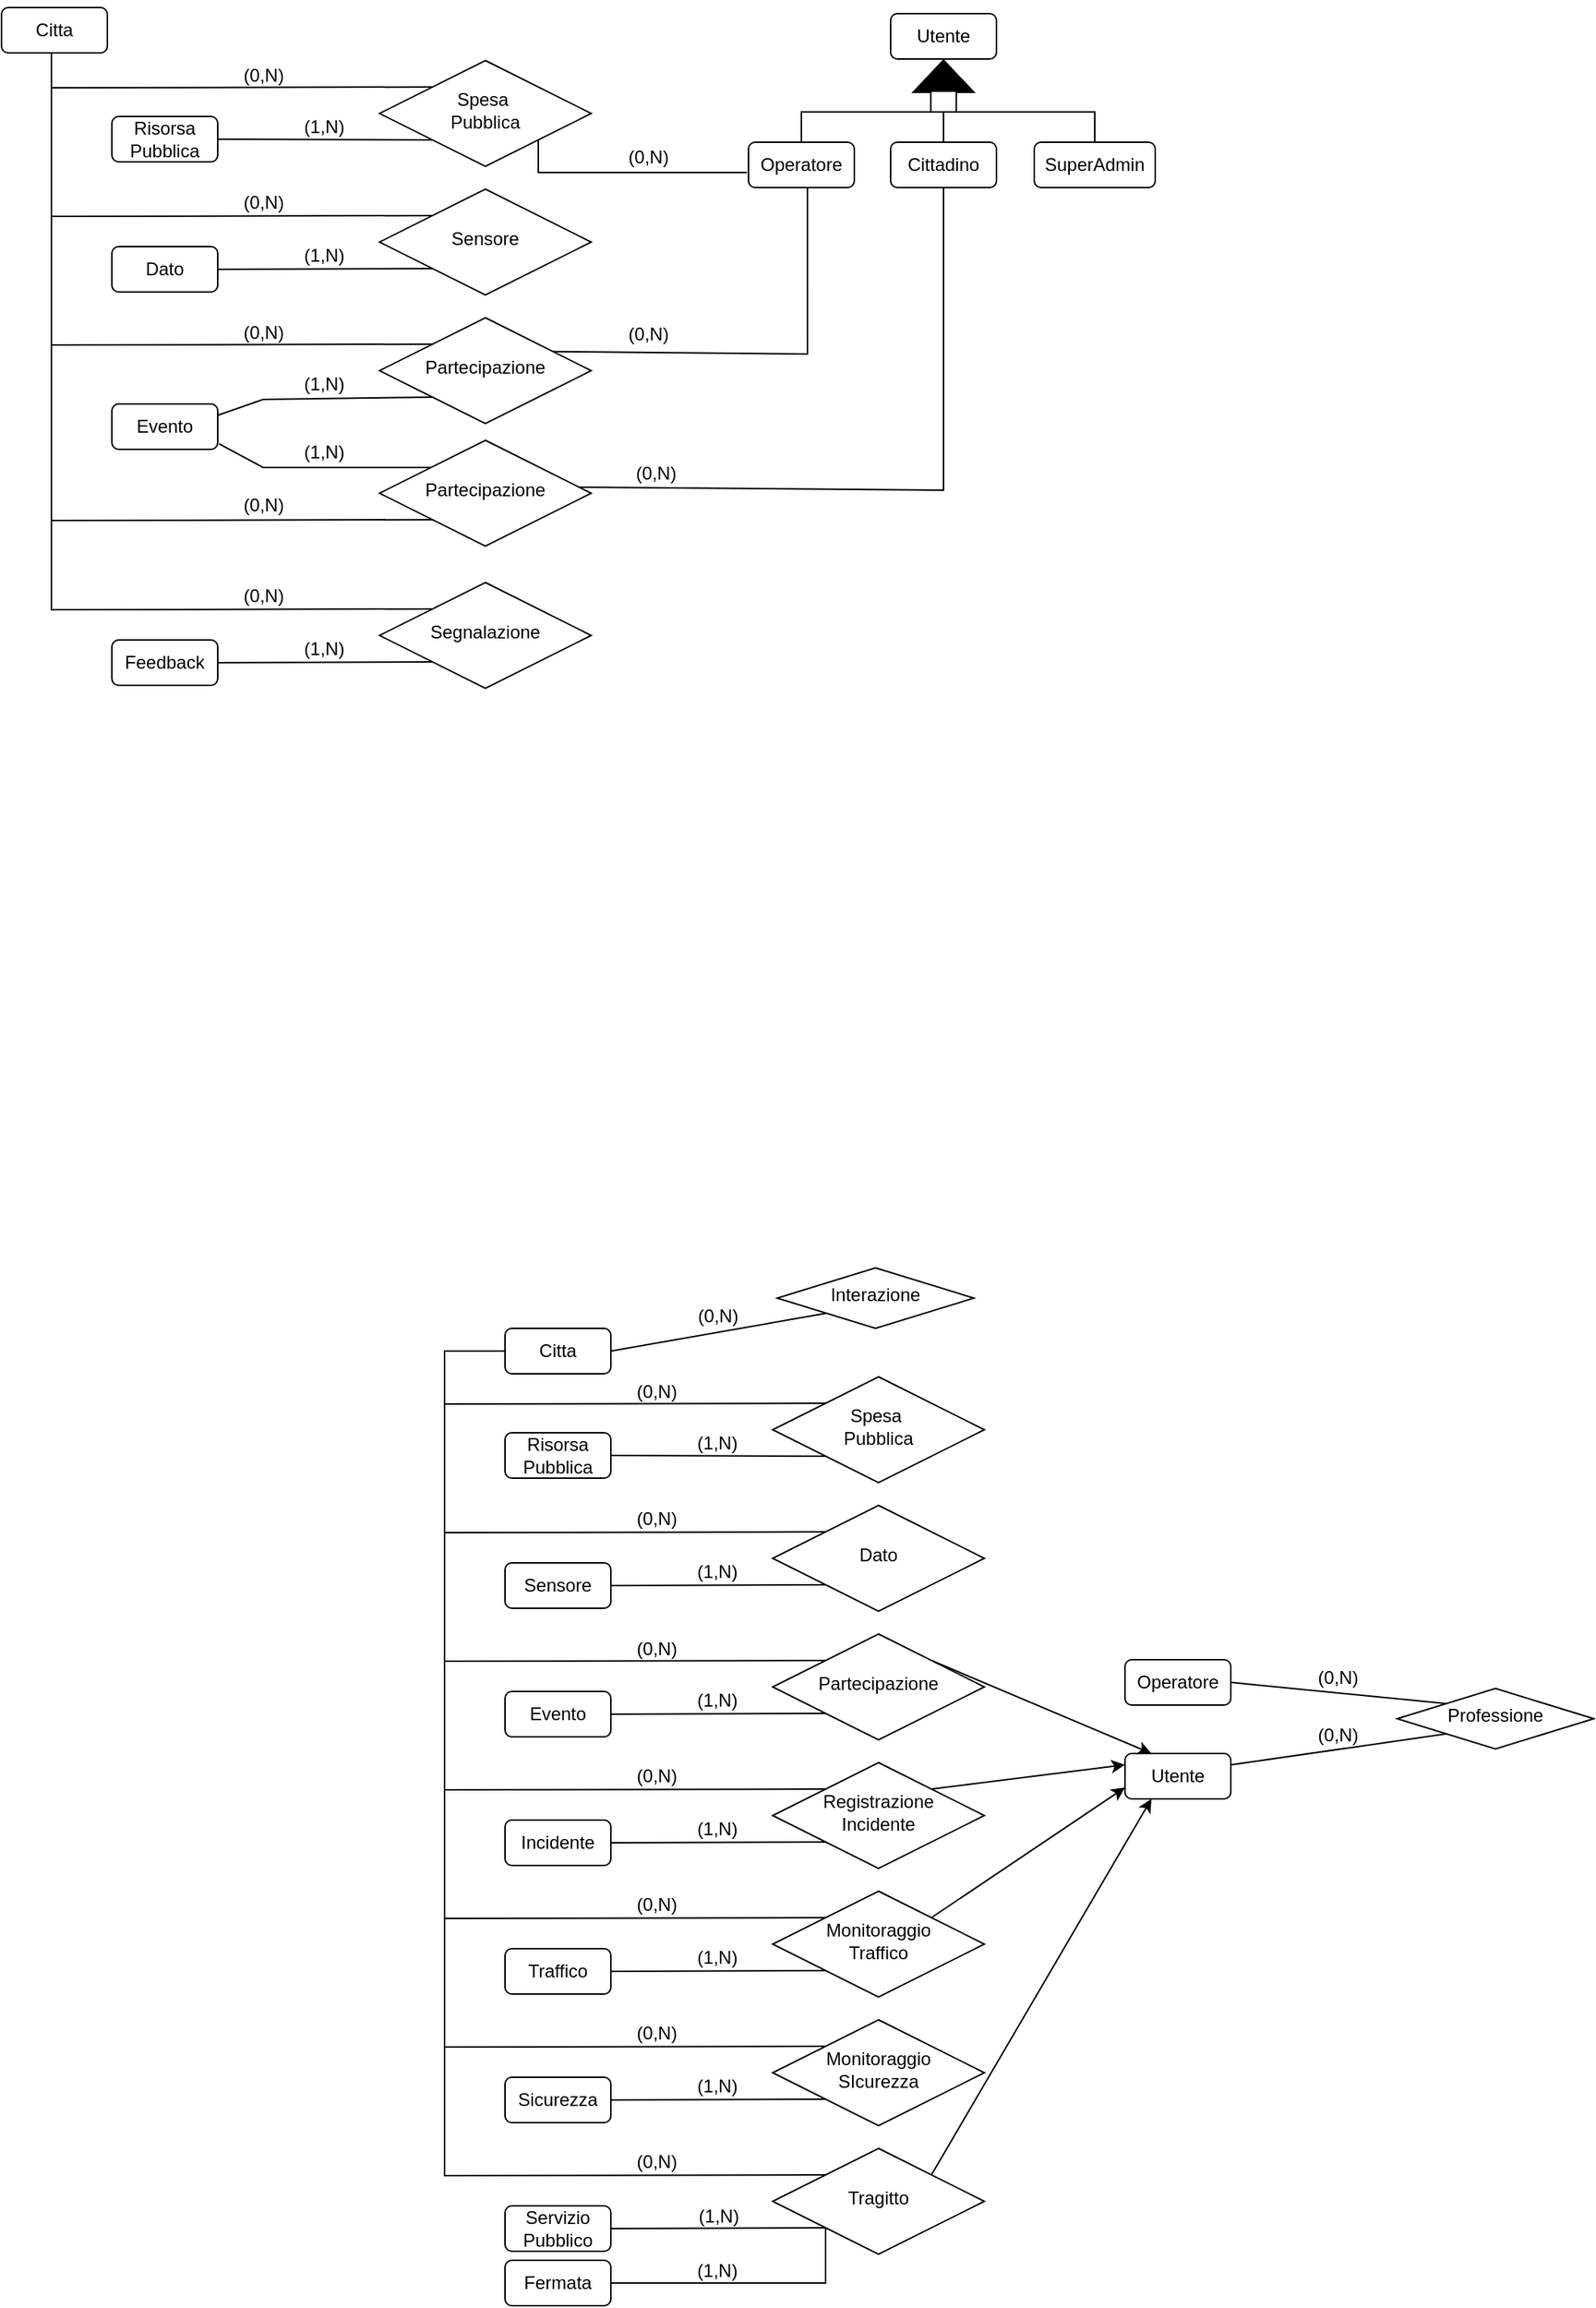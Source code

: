 <mxfile version="24.8.0">
  <diagram name="Page-1" id="e56a1550-8fbb-45ad-956c-1786394a9013">
    <mxGraphModel dx="826" dy="404" grid="1" gridSize="10" guides="1" tooltips="1" connect="1" arrows="1" fold="1" page="1" pageScale="1" pageWidth="1100" pageHeight="850" background="none" math="0" shadow="0">
      <root>
        <mxCell id="0" />
        <mxCell id="1" parent="0" />
        <mxCell id="4" value="Utente" style="rounded=1;whiteSpace=wrap;html=1;fontSize=12;glass=0;strokeWidth=1;shadow=0;" parent="1" vertex="1">
          <mxGeometry x="615" y="155" width="70" height="30" as="geometry" />
        </mxCell>
        <mxCell id="97" style="edgeStyle=none;rounded=0;html=1;entryX=0.812;entryY=0.319;entryDx=0;entryDy=0;endArrow=none;endFill=0;entryPerimeter=0;exitX=0.557;exitY=1;exitDx=0;exitDy=0;exitPerimeter=0;" parent="1" source="8" target="17" edge="1">
          <mxGeometry relative="1" as="geometry">
            <mxPoint x="520" y="376" as="sourcePoint" />
            <mxPoint x="762.5" y="385" as="targetPoint" />
            <Array as="points">
              <mxPoint x="560" y="380" />
            </Array>
          </mxGeometry>
        </mxCell>
        <mxCell id="8" value="Operatore" style="rounded=1;whiteSpace=wrap;html=1;fontSize=12;glass=0;strokeWidth=1;shadow=0;" parent="1" vertex="1">
          <mxGeometry x="521" y="240" width="70" height="30" as="geometry" />
        </mxCell>
        <mxCell id="9" style="edgeStyle=orthogonalEdgeStyle;rounded=0;orthogonalLoop=1;jettySize=auto;html=1;exitX=0.5;exitY=1;exitDx=0;exitDy=0;" parent="1" edge="1">
          <mxGeometry relative="1" as="geometry">
            <mxPoint x="790" y="247" as="sourcePoint" />
            <mxPoint x="790" y="247" as="targetPoint" />
          </mxGeometry>
        </mxCell>
        <mxCell id="12" style="edgeStyle=orthogonalEdgeStyle;rounded=0;orthogonalLoop=1;jettySize=auto;html=1;exitX=0.5;exitY=1;exitDx=0;exitDy=0;" parent="1" edge="1">
          <mxGeometry relative="1" as="geometry">
            <mxPoint x="345" y="154" as="sourcePoint" />
            <mxPoint x="345" y="154" as="targetPoint" />
          </mxGeometry>
        </mxCell>
        <mxCell id="68" value="" style="edgeStyle=none;html=1;exitX=0.5;exitY=1;exitDx=0;exitDy=0;entryX=0;entryY=0;entryDx=0;entryDy=0;endArrow=none;endFill=0;rounded=0;" parent="1" source="13" target="33" edge="1">
          <mxGeometry x="0.252" relative="1" as="geometry">
            <Array as="points">
              <mxPoint x="60" y="170" />
              <mxPoint x="60" y="204" />
            </Array>
            <mxPoint as="offset" />
          </mxGeometry>
        </mxCell>
        <mxCell id="13" value="Citta" style="rounded=1;whiteSpace=wrap;html=1;fontSize=12;glass=0;strokeWidth=1;shadow=0;" parent="1" vertex="1">
          <mxGeometry x="27" y="151" width="70" height="30" as="geometry" />
        </mxCell>
        <mxCell id="14" value="Risorsa Pubblica" style="rounded=1;whiteSpace=wrap;html=1;fontSize=12;glass=0;strokeWidth=1;shadow=0;" parent="1" vertex="1">
          <mxGeometry x="100" y="223" width="70" height="30" as="geometry" />
        </mxCell>
        <mxCell id="15" value="Dato" style="rounded=1;whiteSpace=wrap;html=1;fontSize=12;glass=0;strokeWidth=1;shadow=0;" parent="1" vertex="1">
          <mxGeometry x="100" y="309" width="70" height="30" as="geometry" />
        </mxCell>
        <mxCell id="72" style="edgeStyle=none;rounded=0;html=1;exitX=0;exitY=1;exitDx=0;exitDy=0;entryX=1;entryY=0.25;entryDx=0;entryDy=0;endArrow=none;endFill=0;" parent="1" source="17" target="18" edge="1">
          <mxGeometry relative="1" as="geometry">
            <Array as="points">
              <mxPoint x="200" y="410" />
            </Array>
          </mxGeometry>
        </mxCell>
        <mxCell id="73" style="edgeStyle=none;rounded=0;html=1;exitX=0;exitY=0;exitDx=0;exitDy=0;endArrow=none;endFill=0;" parent="1" source="17" edge="1">
          <mxGeometry relative="1" as="geometry">
            <mxPoint x="60" y="289" as="targetPoint" />
            <mxPoint x="312" y="368.5" as="sourcePoint" />
            <Array as="points">
              <mxPoint x="60" y="374" />
            </Array>
          </mxGeometry>
        </mxCell>
        <mxCell id="17" value="Partecipazione" style="rhombus;whiteSpace=wrap;html=1;shadow=0;fontFamily=Helvetica;fontSize=12;align=center;strokeWidth=1;spacing=6;spacingTop=-4;" parent="1" vertex="1">
          <mxGeometry x="277" y="356" width="140" height="70" as="geometry" />
        </mxCell>
        <mxCell id="18" value="Evento" style="rounded=1;whiteSpace=wrap;html=1;fontSize=12;glass=0;strokeWidth=1;shadow=0;" parent="1" vertex="1">
          <mxGeometry x="100" y="413" width="70" height="30" as="geometry" />
        </mxCell>
        <mxCell id="69" style="edgeStyle=none;rounded=0;html=1;exitX=0;exitY=1;exitDx=0;exitDy=0;entryX=1;entryY=0.5;entryDx=0;entryDy=0;endArrow=none;endFill=0;" parent="1" source="33" target="14" edge="1">
          <mxGeometry relative="1" as="geometry" />
        </mxCell>
        <mxCell id="33" value="Spesa&amp;nbsp;&lt;div&gt;Pubblica&lt;/div&gt;" style="rhombus;whiteSpace=wrap;html=1;shadow=0;fontFamily=Helvetica;fontSize=12;align=center;strokeWidth=1;spacing=6;spacingTop=-4;" parent="1" vertex="1">
          <mxGeometry x="277" y="186" width="140" height="70" as="geometry" />
        </mxCell>
        <mxCell id="70" style="edgeStyle=none;rounded=0;html=1;exitX=0;exitY=1;exitDx=0;exitDy=0;entryX=1;entryY=0.5;entryDx=0;entryDy=0;endArrow=none;endFill=0;" parent="1" source="39" target="15" edge="1">
          <mxGeometry relative="1" as="geometry" />
        </mxCell>
        <mxCell id="71" style="edgeStyle=none;rounded=0;html=1;exitX=0;exitY=0;exitDx=0;exitDy=0;endArrow=none;endFill=0;" parent="1" source="39" edge="1">
          <mxGeometry relative="1" as="geometry">
            <mxPoint x="60" y="204" as="targetPoint" />
            <Array as="points">
              <mxPoint x="60" y="289" />
            </Array>
          </mxGeometry>
        </mxCell>
        <mxCell id="39" value="Sensore" style="rhombus;whiteSpace=wrap;html=1;shadow=0;fontFamily=Helvetica;fontSize=12;align=center;strokeWidth=1;spacing=6;spacingTop=-4;" parent="1" vertex="1">
          <mxGeometry x="277" y="271" width="140" height="70" as="geometry" />
        </mxCell>
        <mxCell id="53" value="Segnalazione" style="rhombus;whiteSpace=wrap;html=1;shadow=0;fontFamily=Helvetica;fontSize=12;align=center;strokeWidth=1;spacing=6;spacingTop=-4;" parent="1" vertex="1">
          <mxGeometry x="277" y="531" width="140" height="70" as="geometry" />
        </mxCell>
        <mxCell id="66" value="(0,N)" style="text;html=1;align=center;verticalAlign=middle;whiteSpace=wrap;rounded=0;" parent="1" vertex="1">
          <mxGeometry x="430" y="357" width="50" height="20" as="geometry" />
        </mxCell>
        <mxCell id="80" style="edgeStyle=none;rounded=0;html=1;exitX=0;exitY=1;exitDx=0;exitDy=0;entryX=1;entryY=0.5;entryDx=0;entryDy=0;endArrow=none;endFill=0;" parent="1" target="82" edge="1">
          <mxGeometry relative="1" as="geometry">
            <mxPoint x="312" y="583.5" as="sourcePoint" />
          </mxGeometry>
        </mxCell>
        <mxCell id="81" style="edgeStyle=none;rounded=0;html=1;exitX=0;exitY=0;exitDx=0;exitDy=0;endArrow=none;endFill=0;" parent="1" edge="1">
          <mxGeometry relative="1" as="geometry">
            <mxPoint x="60" y="464" as="targetPoint" />
            <mxPoint x="312" y="548.5" as="sourcePoint" />
            <Array as="points">
              <mxPoint x="60" y="549" />
            </Array>
          </mxGeometry>
        </mxCell>
        <mxCell id="82" value="Feedback" style="rounded=1;whiteSpace=wrap;html=1;fontSize=12;glass=0;strokeWidth=1;shadow=0;" parent="1" vertex="1">
          <mxGeometry x="100" y="569" width="70" height="30" as="geometry" />
        </mxCell>
        <mxCell id="87" value="(0,N)" style="text;html=1;align=center;verticalAlign=middle;resizable=0;points=[];autosize=1;strokeColor=none;fillColor=none;" parent="1" vertex="1">
          <mxGeometry x="175" y="181" width="50" height="30" as="geometry" />
        </mxCell>
        <mxCell id="88" value="(0,N)" style="text;html=1;align=center;verticalAlign=middle;resizable=0;points=[];autosize=1;strokeColor=none;fillColor=none;" parent="1" vertex="1">
          <mxGeometry x="175" y="265" width="50" height="30" as="geometry" />
        </mxCell>
        <mxCell id="89" value="(0,N)" style="text;html=1;align=center;verticalAlign=middle;resizable=0;points=[];autosize=1;strokeColor=none;fillColor=none;" parent="1" vertex="1">
          <mxGeometry x="175" y="351" width="50" height="30" as="geometry" />
        </mxCell>
        <mxCell id="92" value="(0,N)" style="text;html=1;align=center;verticalAlign=middle;resizable=0;points=[];autosize=1;strokeColor=none;fillColor=none;" parent="1" vertex="1">
          <mxGeometry x="175" y="525" width="50" height="30" as="geometry" />
        </mxCell>
        <mxCell id="102" value="(1,N)" style="text;html=1;align=center;verticalAlign=middle;resizable=0;points=[];autosize=1;strokeColor=none;fillColor=none;" parent="1" vertex="1">
          <mxGeometry x="215" y="215" width="50" height="30" as="geometry" />
        </mxCell>
        <mxCell id="103" value="(1,N)" style="text;html=1;align=center;verticalAlign=middle;resizable=0;points=[];autosize=1;strokeColor=none;fillColor=none;" parent="1" vertex="1">
          <mxGeometry x="215" y="300" width="50" height="30" as="geometry" />
        </mxCell>
        <mxCell id="104" value="(1,N)" style="text;html=1;align=center;verticalAlign=middle;resizable=0;points=[];autosize=1;strokeColor=none;fillColor=none;" parent="1" vertex="1">
          <mxGeometry x="215" y="385" width="50" height="30" as="geometry" />
        </mxCell>
        <mxCell id="107" value="(1,N)" style="text;html=1;align=center;verticalAlign=middle;resizable=0;points=[];autosize=1;strokeColor=none;fillColor=none;" parent="1" vertex="1">
          <mxGeometry x="215" y="560" width="50" height="30" as="geometry" />
        </mxCell>
        <mxCell id="110" style="edgeStyle=none;rounded=0;html=1;exitX=1;exitY=0.5;exitDx=0;exitDy=0;entryX=0;entryY=0;entryDx=0;entryDy=0;endArrow=none;endFill=0;" parent="1" source="111" target="113" edge="1">
          <mxGeometry relative="1" as="geometry" />
        </mxCell>
        <mxCell id="111" value="Operatore" style="rounded=1;whiteSpace=wrap;html=1;fontSize=12;glass=0;strokeWidth=1;shadow=0;" parent="1" vertex="1">
          <mxGeometry x="770" y="1243" width="70" height="30" as="geometry" />
        </mxCell>
        <mxCell id="112" style="edgeStyle=none;rounded=0;html=1;exitX=0;exitY=1;exitDx=0;exitDy=0;entryX=1;entryY=0.25;entryDx=0;entryDy=0;endArrow=none;endFill=0;" parent="1" source="113" target="115" edge="1">
          <mxGeometry relative="1" as="geometry" />
        </mxCell>
        <mxCell id="113" value="Professione" style="rhombus;whiteSpace=wrap;html=1;shadow=0;fontFamily=Helvetica;fontSize=12;align=center;strokeWidth=1;spacing=6;spacingTop=-4;" parent="1" vertex="1">
          <mxGeometry x="950" y="1262" width="130" height="40" as="geometry" />
        </mxCell>
        <mxCell id="115" value="Utente" style="rounded=1;whiteSpace=wrap;html=1;fontSize=12;glass=0;strokeWidth=1;shadow=0;" parent="1" vertex="1">
          <mxGeometry x="770" y="1305" width="70" height="30" as="geometry" />
        </mxCell>
        <mxCell id="116" style="edgeStyle=orthogonalEdgeStyle;rounded=0;orthogonalLoop=1;jettySize=auto;html=1;exitX=0.5;exitY=1;exitDx=0;exitDy=0;" parent="1" source="113" target="113" edge="1">
          <mxGeometry relative="1" as="geometry" />
        </mxCell>
        <mxCell id="117" style="edgeStyle=none;rounded=0;html=1;exitX=0;exitY=1;exitDx=0;exitDy=0;entryX=1;entryY=0.5;entryDx=0;entryDy=0;endArrow=none;endFill=0;" parent="1" source="118" target="121" edge="1">
          <mxGeometry relative="1" as="geometry" />
        </mxCell>
        <mxCell id="118" value="Interazione" style="rhombus;whiteSpace=wrap;html=1;shadow=0;fontFamily=Helvetica;fontSize=12;align=center;strokeWidth=1;spacing=6;spacingTop=-4;" parent="1" vertex="1">
          <mxGeometry x="540" y="984" width="130" height="40" as="geometry" />
        </mxCell>
        <mxCell id="119" style="edgeStyle=orthogonalEdgeStyle;rounded=0;orthogonalLoop=1;jettySize=auto;html=1;exitX=0.5;exitY=1;exitDx=0;exitDy=0;" parent="1" source="118" target="118" edge="1">
          <mxGeometry relative="1" as="geometry" />
        </mxCell>
        <mxCell id="120" value="" style="edgeStyle=none;html=1;exitX=0;exitY=0.5;exitDx=0;exitDy=0;entryX=0;entryY=0;entryDx=0;entryDy=0;endArrow=none;endFill=0;rounded=0;" parent="1" source="121" target="131" edge="1">
          <mxGeometry x="0.252" relative="1" as="geometry">
            <Array as="points">
              <mxPoint x="320" y="1039" />
              <mxPoint x="320" y="1074" />
            </Array>
            <mxPoint as="offset" />
          </mxGeometry>
        </mxCell>
        <mxCell id="121" value="Citta" style="rounded=1;whiteSpace=wrap;html=1;fontSize=12;glass=0;strokeWidth=1;shadow=0;" parent="1" vertex="1">
          <mxGeometry x="360" y="1024" width="70" height="30" as="geometry" />
        </mxCell>
        <mxCell id="122" value="Risorsa Pubblica" style="rounded=1;whiteSpace=wrap;html=1;fontSize=12;glass=0;strokeWidth=1;shadow=0;" parent="1" vertex="1">
          <mxGeometry x="360" y="1093" width="70" height="30" as="geometry" />
        </mxCell>
        <mxCell id="123" value="Sensore" style="rounded=1;whiteSpace=wrap;html=1;fontSize=12;glass=0;strokeWidth=1;shadow=0;" parent="1" vertex="1">
          <mxGeometry x="360" y="1179" width="70" height="30" as="geometry" />
        </mxCell>
        <mxCell id="124" style="edgeStyle=none;rounded=0;html=1;exitX=0;exitY=1;exitDx=0;exitDy=0;entryX=1;entryY=0.5;entryDx=0;entryDy=0;endArrow=none;endFill=0;" parent="1" source="126" target="127" edge="1">
          <mxGeometry relative="1" as="geometry" />
        </mxCell>
        <mxCell id="125" style="edgeStyle=none;rounded=0;html=1;exitX=0;exitY=0;exitDx=0;exitDy=0;endArrow=none;endFill=0;" parent="1" source="126" edge="1">
          <mxGeometry relative="1" as="geometry">
            <mxPoint x="320" y="1159" as="targetPoint" />
            <mxPoint x="572" y="1238.5" as="sourcePoint" />
            <Array as="points">
              <mxPoint x="320" y="1244" />
            </Array>
          </mxGeometry>
        </mxCell>
        <mxCell id="175" style="edgeStyle=none;html=1;exitX=1;exitY=0;exitDx=0;exitDy=0;entryX=0.25;entryY=0;entryDx=0;entryDy=0;" parent="1" source="126" target="115" edge="1">
          <mxGeometry relative="1" as="geometry" />
        </mxCell>
        <mxCell id="126" value="Partecipazione" style="rhombus;whiteSpace=wrap;html=1;shadow=0;fontFamily=Helvetica;fontSize=12;align=center;strokeWidth=1;spacing=6;spacingTop=-4;" parent="1" vertex="1">
          <mxGeometry x="537" y="1226" width="140" height="70" as="geometry" />
        </mxCell>
        <mxCell id="127" value="Evento" style="rounded=1;whiteSpace=wrap;html=1;fontSize=12;glass=0;strokeWidth=1;shadow=0;" parent="1" vertex="1">
          <mxGeometry x="360" y="1264" width="70" height="30" as="geometry" />
        </mxCell>
        <mxCell id="128" style="edgeStyle=none;rounded=0;html=1;exitX=1;exitY=0.5;exitDx=0;exitDy=0;entryX=0;entryY=1;entryDx=0;entryDy=0;endArrow=none;endFill=0;" parent="1" source="129" target="138" edge="1">
          <mxGeometry relative="1" as="geometry">
            <Array as="points">
              <mxPoint x="572" y="1655" />
            </Array>
          </mxGeometry>
        </mxCell>
        <mxCell id="129" value="Fermata" style="rounded=1;whiteSpace=wrap;html=1;fontSize=12;glass=0;strokeWidth=1;shadow=0;" parent="1" vertex="1">
          <mxGeometry x="360" y="1640" width="70" height="30" as="geometry" />
        </mxCell>
        <mxCell id="130" style="edgeStyle=none;rounded=0;html=1;exitX=0;exitY=1;exitDx=0;exitDy=0;entryX=1;entryY=0.5;entryDx=0;entryDy=0;endArrow=none;endFill=0;" parent="1" source="131" target="122" edge="1">
          <mxGeometry relative="1" as="geometry" />
        </mxCell>
        <mxCell id="131" value="Spesa&amp;nbsp;&lt;div&gt;Pubblica&lt;/div&gt;" style="rhombus;whiteSpace=wrap;html=1;shadow=0;fontFamily=Helvetica;fontSize=12;align=center;strokeWidth=1;spacing=6;spacingTop=-4;" parent="1" vertex="1">
          <mxGeometry x="537" y="1056" width="140" height="70" as="geometry" />
        </mxCell>
        <mxCell id="132" style="edgeStyle=none;rounded=0;html=1;exitX=0;exitY=1;exitDx=0;exitDy=0;entryX=1;entryY=0.5;entryDx=0;entryDy=0;endArrow=none;endFill=0;" parent="1" source="134" target="123" edge="1">
          <mxGeometry relative="1" as="geometry" />
        </mxCell>
        <mxCell id="133" style="edgeStyle=none;rounded=0;html=1;exitX=0;exitY=0;exitDx=0;exitDy=0;endArrow=none;endFill=0;" parent="1" source="134" edge="1">
          <mxGeometry relative="1" as="geometry">
            <mxPoint x="320" y="1074" as="targetPoint" />
            <Array as="points">
              <mxPoint x="320" y="1159" />
            </Array>
          </mxGeometry>
        </mxCell>
        <mxCell id="134" value="Dato" style="rhombus;whiteSpace=wrap;html=1;shadow=0;fontFamily=Helvetica;fontSize=12;align=center;strokeWidth=1;spacing=6;spacingTop=-4;" parent="1" vertex="1">
          <mxGeometry x="537" y="1141" width="140" height="70" as="geometry" />
        </mxCell>
        <mxCell id="172" style="edgeStyle=none;html=1;exitX=1;exitY=0;exitDx=0;exitDy=0;entryX=0;entryY=0.25;entryDx=0;entryDy=0;" parent="1" source="135" target="115" edge="1">
          <mxGeometry relative="1" as="geometry">
            <mxPoint x="770" y="1310" as="targetPoint" />
          </mxGeometry>
        </mxCell>
        <mxCell id="135" value="Registrazione&lt;div&gt;Incidente&lt;/div&gt;" style="rhombus;whiteSpace=wrap;html=1;shadow=0;fontFamily=Helvetica;fontSize=12;align=center;strokeWidth=1;spacing=6;spacingTop=-4;" parent="1" vertex="1">
          <mxGeometry x="537" y="1311" width="140" height="70" as="geometry" />
        </mxCell>
        <mxCell id="173" style="edgeStyle=none;html=1;exitX=1;exitY=0;exitDx=0;exitDy=0;entryX=0;entryY=0.75;entryDx=0;entryDy=0;" parent="1" source="136" target="115" edge="1">
          <mxGeometry relative="1" as="geometry" />
        </mxCell>
        <mxCell id="136" value="Monitoraggio&lt;div&gt;Traffico&lt;/div&gt;" style="rhombus;whiteSpace=wrap;html=1;shadow=0;fontFamily=Helvetica;fontSize=12;align=center;strokeWidth=1;spacing=6;spacingTop=-4;" parent="1" vertex="1">
          <mxGeometry x="537" y="1396" width="140" height="70" as="geometry" />
        </mxCell>
        <mxCell id="137" value="Monitoraggio&lt;div&gt;SIcurezza&lt;/div&gt;" style="rhombus;whiteSpace=wrap;html=1;shadow=0;fontFamily=Helvetica;fontSize=12;align=center;strokeWidth=1;spacing=6;spacingTop=-4;" parent="1" vertex="1">
          <mxGeometry x="537" y="1481" width="140" height="70" as="geometry" />
        </mxCell>
        <mxCell id="174" style="edgeStyle=none;html=1;exitX=1;exitY=0;exitDx=0;exitDy=0;entryX=0.25;entryY=1;entryDx=0;entryDy=0;" parent="1" source="138" target="115" edge="1">
          <mxGeometry relative="1" as="geometry" />
        </mxCell>
        <mxCell id="138" value="Tragitto" style="rhombus;whiteSpace=wrap;html=1;shadow=0;fontFamily=Helvetica;fontSize=12;align=center;strokeWidth=1;spacing=6;spacingTop=-4;" parent="1" vertex="1">
          <mxGeometry x="537" y="1566" width="140" height="70" as="geometry" />
        </mxCell>
        <mxCell id="139" value="(0,N)" style="text;html=1;align=center;verticalAlign=middle;whiteSpace=wrap;rounded=0;" parent="1" vertex="1">
          <mxGeometry x="886" y="1245" width="50" height="20" as="geometry" />
        </mxCell>
        <mxCell id="140" value="(0,N)" style="text;html=1;align=center;verticalAlign=middle;whiteSpace=wrap;rounded=0;" parent="1" vertex="1">
          <mxGeometry x="886" y="1283" width="50" height="20" as="geometry" />
        </mxCell>
        <mxCell id="142" value="(0,N)" style="text;html=1;align=center;verticalAlign=middle;whiteSpace=wrap;rounded=0;" parent="1" vertex="1">
          <mxGeometry x="476" y="1006" width="50" height="20" as="geometry" />
        </mxCell>
        <mxCell id="143" style="edgeStyle=none;rounded=0;html=1;exitX=0;exitY=1;exitDx=0;exitDy=0;entryX=1;entryY=0.5;entryDx=0;entryDy=0;endArrow=none;endFill=0;" parent="1" target="145" edge="1">
          <mxGeometry relative="1" as="geometry">
            <mxPoint x="572" y="1363.5" as="sourcePoint" />
          </mxGeometry>
        </mxCell>
        <mxCell id="144" style="edgeStyle=none;rounded=0;html=1;exitX=0;exitY=0;exitDx=0;exitDy=0;endArrow=none;endFill=0;" parent="1" edge="1">
          <mxGeometry relative="1" as="geometry">
            <mxPoint x="320" y="1244" as="targetPoint" />
            <mxPoint x="572" y="1328.5" as="sourcePoint" />
            <Array as="points">
              <mxPoint x="320" y="1329" />
            </Array>
          </mxGeometry>
        </mxCell>
        <mxCell id="145" value="Incidente" style="rounded=1;whiteSpace=wrap;html=1;fontSize=12;glass=0;strokeWidth=1;shadow=0;" parent="1" vertex="1">
          <mxGeometry x="360" y="1349" width="70" height="30" as="geometry" />
        </mxCell>
        <mxCell id="146" style="edgeStyle=none;rounded=0;html=1;exitX=0;exitY=1;exitDx=0;exitDy=0;entryX=1;entryY=0.5;entryDx=0;entryDy=0;endArrow=none;endFill=0;" parent="1" target="148" edge="1">
          <mxGeometry relative="1" as="geometry">
            <mxPoint x="572" y="1448.5" as="sourcePoint" />
          </mxGeometry>
        </mxCell>
        <mxCell id="147" style="edgeStyle=none;rounded=0;html=1;exitX=0;exitY=0;exitDx=0;exitDy=0;endArrow=none;endFill=0;" parent="1" edge="1">
          <mxGeometry relative="1" as="geometry">
            <mxPoint x="320" y="1329" as="targetPoint" />
            <mxPoint x="572" y="1413.5" as="sourcePoint" />
            <Array as="points">
              <mxPoint x="320" y="1414" />
            </Array>
          </mxGeometry>
        </mxCell>
        <mxCell id="148" value="Traffico" style="rounded=1;whiteSpace=wrap;html=1;fontSize=12;glass=0;strokeWidth=1;shadow=0;" parent="1" vertex="1">
          <mxGeometry x="360" y="1434" width="70" height="30" as="geometry" />
        </mxCell>
        <mxCell id="149" style="edgeStyle=none;rounded=0;html=1;exitX=0;exitY=1;exitDx=0;exitDy=0;entryX=1;entryY=0.5;entryDx=0;entryDy=0;endArrow=none;endFill=0;" parent="1" target="151" edge="1">
          <mxGeometry relative="1" as="geometry">
            <mxPoint x="572" y="1533.5" as="sourcePoint" />
          </mxGeometry>
        </mxCell>
        <mxCell id="150" style="edgeStyle=none;rounded=0;html=1;exitX=0;exitY=0;exitDx=0;exitDy=0;endArrow=none;endFill=0;" parent="1" edge="1">
          <mxGeometry relative="1" as="geometry">
            <mxPoint x="320" y="1414" as="targetPoint" />
            <mxPoint x="572" y="1498.5" as="sourcePoint" />
            <Array as="points">
              <mxPoint x="320" y="1499" />
            </Array>
          </mxGeometry>
        </mxCell>
        <mxCell id="151" value="Sicurezza" style="rounded=1;whiteSpace=wrap;html=1;fontSize=12;glass=0;strokeWidth=1;shadow=0;" parent="1" vertex="1">
          <mxGeometry x="360" y="1519" width="70" height="30" as="geometry" />
        </mxCell>
        <mxCell id="152" style="edgeStyle=none;rounded=0;html=1;exitX=0;exitY=1;exitDx=0;exitDy=0;entryX=1;entryY=0.5;entryDx=0;entryDy=0;endArrow=none;endFill=0;" parent="1" target="154" edge="1">
          <mxGeometry relative="1" as="geometry">
            <mxPoint x="572" y="1618.5" as="sourcePoint" />
          </mxGeometry>
        </mxCell>
        <mxCell id="153" style="edgeStyle=none;rounded=0;html=1;exitX=0;exitY=0;exitDx=0;exitDy=0;endArrow=none;endFill=0;" parent="1" edge="1">
          <mxGeometry relative="1" as="geometry">
            <mxPoint x="320" y="1499" as="targetPoint" />
            <mxPoint x="572" y="1583.5" as="sourcePoint" />
            <Array as="points">
              <mxPoint x="320" y="1584" />
            </Array>
          </mxGeometry>
        </mxCell>
        <mxCell id="154" value="Servizio Pubblico" style="rounded=1;whiteSpace=wrap;html=1;fontSize=12;glass=0;strokeWidth=1;shadow=0;" parent="1" vertex="1">
          <mxGeometry x="360" y="1604" width="70" height="30" as="geometry" />
        </mxCell>
        <mxCell id="155" value="(0,N)" style="text;html=1;align=center;verticalAlign=middle;resizable=0;points=[];autosize=1;strokeColor=none;fillColor=none;" parent="1" vertex="1">
          <mxGeometry x="435" y="1051" width="50" height="30" as="geometry" />
        </mxCell>
        <mxCell id="156" value="(0,N)" style="text;html=1;align=center;verticalAlign=middle;resizable=0;points=[];autosize=1;strokeColor=none;fillColor=none;" parent="1" vertex="1">
          <mxGeometry x="435" y="1135" width="50" height="30" as="geometry" />
        </mxCell>
        <mxCell id="157" value="(0,N)" style="text;html=1;align=center;verticalAlign=middle;resizable=0;points=[];autosize=1;strokeColor=none;fillColor=none;" parent="1" vertex="1">
          <mxGeometry x="435" y="1221" width="50" height="30" as="geometry" />
        </mxCell>
        <mxCell id="158" value="(0,N)" style="text;html=1;align=center;verticalAlign=middle;resizable=0;points=[];autosize=1;strokeColor=none;fillColor=none;" parent="1" vertex="1">
          <mxGeometry x="435" y="1305" width="50" height="30" as="geometry" />
        </mxCell>
        <mxCell id="159" value="(0,N)" style="text;html=1;align=center;verticalAlign=middle;resizable=0;points=[];autosize=1;strokeColor=none;fillColor=none;" parent="1" vertex="1">
          <mxGeometry x="435" y="1390" width="50" height="30" as="geometry" />
        </mxCell>
        <mxCell id="160" value="(0,N)" style="text;html=1;align=center;verticalAlign=middle;resizable=0;points=[];autosize=1;strokeColor=none;fillColor=none;" parent="1" vertex="1">
          <mxGeometry x="435" y="1475" width="50" height="30" as="geometry" />
        </mxCell>
        <mxCell id="161" value="(0,N)" style="text;html=1;align=center;verticalAlign=middle;resizable=0;points=[];autosize=1;strokeColor=none;fillColor=none;" parent="1" vertex="1">
          <mxGeometry x="435" y="1560" width="50" height="30" as="geometry" />
        </mxCell>
        <mxCell id="162" value="(1,N)" style="text;html=1;align=center;verticalAlign=middle;resizable=0;points=[];autosize=1;strokeColor=none;fillColor=none;" parent="1" vertex="1">
          <mxGeometry x="475" y="1085" width="50" height="30" as="geometry" />
        </mxCell>
        <mxCell id="163" value="(1,N)" style="text;html=1;align=center;verticalAlign=middle;resizable=0;points=[];autosize=1;strokeColor=none;fillColor=none;" parent="1" vertex="1">
          <mxGeometry x="475" y="1170" width="50" height="30" as="geometry" />
        </mxCell>
        <mxCell id="164" value="(1,N)" style="text;html=1;align=center;verticalAlign=middle;resizable=0;points=[];autosize=1;strokeColor=none;fillColor=none;" parent="1" vertex="1">
          <mxGeometry x="475" y="1255" width="50" height="30" as="geometry" />
        </mxCell>
        <mxCell id="165" value="(1,N)" style="text;html=1;align=center;verticalAlign=middle;resizable=0;points=[];autosize=1;strokeColor=none;fillColor=none;" parent="1" vertex="1">
          <mxGeometry x="475" y="1340" width="50" height="30" as="geometry" />
        </mxCell>
        <mxCell id="166" value="(1,N)" style="text;html=1;align=center;verticalAlign=middle;resizable=0;points=[];autosize=1;strokeColor=none;fillColor=none;" parent="1" vertex="1">
          <mxGeometry x="475" y="1425" width="50" height="30" as="geometry" />
        </mxCell>
        <mxCell id="167" value="(1,N)" style="text;html=1;align=center;verticalAlign=middle;resizable=0;points=[];autosize=1;strokeColor=none;fillColor=none;" parent="1" vertex="1">
          <mxGeometry x="475" y="1510" width="50" height="30" as="geometry" />
        </mxCell>
        <mxCell id="168" value="(1,N)" style="text;html=1;align=center;verticalAlign=middle;resizable=0;points=[];autosize=1;strokeColor=none;fillColor=none;" parent="1" vertex="1">
          <mxGeometry x="476" y="1596" width="50" height="30" as="geometry" />
        </mxCell>
        <mxCell id="169" value="(1,N)" style="text;html=1;align=center;verticalAlign=middle;resizable=0;points=[];autosize=1;strokeColor=none;fillColor=none;" parent="1" vertex="1">
          <mxGeometry x="475" y="1632" width="50" height="30" as="geometry" />
        </mxCell>
        <mxCell id="qMOB81rM_Zeq2o3qiyjb-175" value="Cittadino" style="rounded=1;whiteSpace=wrap;html=1;fontSize=12;glass=0;strokeWidth=1;shadow=0;" vertex="1" parent="1">
          <mxGeometry x="615" y="240" width="70" height="30" as="geometry" />
        </mxCell>
        <mxCell id="qMOB81rM_Zeq2o3qiyjb-176" value="SuperAdmin" style="rounded=1;whiteSpace=wrap;html=1;fontSize=12;glass=0;strokeWidth=1;shadow=0;" vertex="1" parent="1">
          <mxGeometry x="710" y="240" width="80" height="30" as="geometry" />
        </mxCell>
        <mxCell id="qMOB81rM_Zeq2o3qiyjb-177" value="" style="endArrow=none;html=1;rounded=0;entryX=0.5;entryY=0;entryDx=0;entryDy=0;" edge="1" parent="1" target="8">
          <mxGeometry width="50" height="50" relative="1" as="geometry">
            <mxPoint x="650" y="220" as="sourcePoint" />
            <mxPoint x="556" y="246" as="targetPoint" />
            <Array as="points">
              <mxPoint x="650" y="240" />
              <mxPoint x="650" y="220" />
              <mxPoint x="556" y="220" />
            </Array>
          </mxGeometry>
        </mxCell>
        <mxCell id="qMOB81rM_Zeq2o3qiyjb-178" value="" style="endArrow=none;html=1;rounded=0;entryX=0.5;entryY=0;entryDx=0;entryDy=0;exitX=0.5;exitY=0;exitDx=0;exitDy=0;" edge="1" parent="1" source="qMOB81rM_Zeq2o3qiyjb-176">
          <mxGeometry width="50" height="50" relative="1" as="geometry">
            <mxPoint x="750" y="220" as="sourcePoint" />
            <mxPoint x="650" y="240" as="targetPoint" />
            <Array as="points">
              <mxPoint x="750" y="220" />
              <mxPoint x="744" y="220" />
              <mxPoint x="650" y="220" />
            </Array>
          </mxGeometry>
        </mxCell>
        <mxCell id="qMOB81rM_Zeq2o3qiyjb-179" value="" style="html=1;shadow=0;dashed=0;align=center;verticalAlign=middle;shape=mxgraph.arrows2.arrow;dy=0.58;dx=17;direction=north;notch=0;" vertex="1" parent="1">
          <mxGeometry x="630" y="190" width="40" height="30" as="geometry" />
        </mxCell>
        <mxCell id="qMOB81rM_Zeq2o3qiyjb-182" value="" style="triangle;whiteSpace=wrap;html=1;rotation=-90;fillColor=#000000;" vertex="1" parent="1">
          <mxGeometry x="639.78" y="176.63" width="20.44" height="38.75" as="geometry" />
        </mxCell>
        <mxCell id="qMOB81rM_Zeq2o3qiyjb-183" style="edgeStyle=none;rounded=0;html=1;exitX=0;exitY=1;exitDx=0;exitDy=0;entryX=1.012;entryY=0.876;entryDx=0;entryDy=0;endArrow=none;endFill=0;entryPerimeter=0;" edge="1" parent="1" target="18">
          <mxGeometry relative="1" as="geometry">
            <mxPoint x="311" y="455" as="sourcePoint" />
            <mxPoint x="169" y="455" as="targetPoint" />
            <Array as="points">
              <mxPoint x="200" y="455" />
            </Array>
          </mxGeometry>
        </mxCell>
        <mxCell id="qMOB81rM_Zeq2o3qiyjb-184" value="Partecipazione" style="rhombus;whiteSpace=wrap;html=1;shadow=0;fontFamily=Helvetica;fontSize=12;align=center;strokeWidth=1;spacing=6;spacingTop=-4;" vertex="1" parent="1">
          <mxGeometry x="277" y="437" width="140" height="70" as="geometry" />
        </mxCell>
        <mxCell id="qMOB81rM_Zeq2o3qiyjb-185" value="(1,N)" style="text;html=1;align=center;verticalAlign=middle;resizable=0;points=[];autosize=1;strokeColor=none;fillColor=none;" vertex="1" parent="1">
          <mxGeometry x="215" y="430" width="50" height="30" as="geometry" />
        </mxCell>
        <mxCell id="qMOB81rM_Zeq2o3qiyjb-186" value="(0,N)" style="text;html=1;align=center;verticalAlign=middle;resizable=0;points=[];autosize=1;strokeColor=none;fillColor=none;" vertex="1" parent="1">
          <mxGeometry x="175" y="465" width="50" height="30" as="geometry" />
        </mxCell>
        <mxCell id="qMOB81rM_Zeq2o3qiyjb-187" style="edgeStyle=none;rounded=0;html=1;exitX=0;exitY=0;exitDx=0;exitDy=0;endArrow=none;endFill=0;" edge="1" parent="1">
          <mxGeometry relative="1" as="geometry">
            <mxPoint x="60" y="370" as="targetPoint" />
            <mxPoint x="312" y="489.5" as="sourcePoint" />
            <Array as="points">
              <mxPoint x="60" y="490" />
            </Array>
          </mxGeometry>
        </mxCell>
        <mxCell id="qMOB81rM_Zeq2o3qiyjb-188" style="edgeStyle=none;rounded=0;html=1;entryX=0.939;entryY=0.443;entryDx=0;entryDy=0;endArrow=none;endFill=0;entryPerimeter=0;exitX=0.5;exitY=1;exitDx=0;exitDy=0;" edge="1" parent="1" source="qMOB81rM_Zeq2o3qiyjb-175" target="qMOB81rM_Zeq2o3qiyjb-184">
          <mxGeometry relative="1" as="geometry">
            <mxPoint x="574" y="358" as="sourcePoint" />
            <mxPoint x="405" y="466" as="targetPoint" />
            <Array as="points">
              <mxPoint x="650" y="470" />
            </Array>
          </mxGeometry>
        </mxCell>
        <mxCell id="qMOB81rM_Zeq2o3qiyjb-189" value="" style="endArrow=none;html=1;rounded=0;exitX=1;exitY=1;exitDx=0;exitDy=0;" edge="1" parent="1" source="33">
          <mxGeometry width="50" height="50" relative="1" as="geometry">
            <mxPoint x="390" y="410" as="sourcePoint" />
            <mxPoint x="520" y="260" as="targetPoint" />
            <Array as="points">
              <mxPoint x="382" y="260" />
            </Array>
          </mxGeometry>
        </mxCell>
        <mxCell id="qMOB81rM_Zeq2o3qiyjb-190" value="(0,N)" style="text;html=1;align=center;verticalAlign=middle;whiteSpace=wrap;rounded=0;" vertex="1" parent="1">
          <mxGeometry x="430" y="240" width="50" height="20" as="geometry" />
        </mxCell>
        <mxCell id="qMOB81rM_Zeq2o3qiyjb-191" value="(0,N)" style="text;html=1;align=center;verticalAlign=middle;whiteSpace=wrap;rounded=0;" vertex="1" parent="1">
          <mxGeometry x="435" y="449" width="50" height="20" as="geometry" />
        </mxCell>
      </root>
    </mxGraphModel>
  </diagram>
</mxfile>

